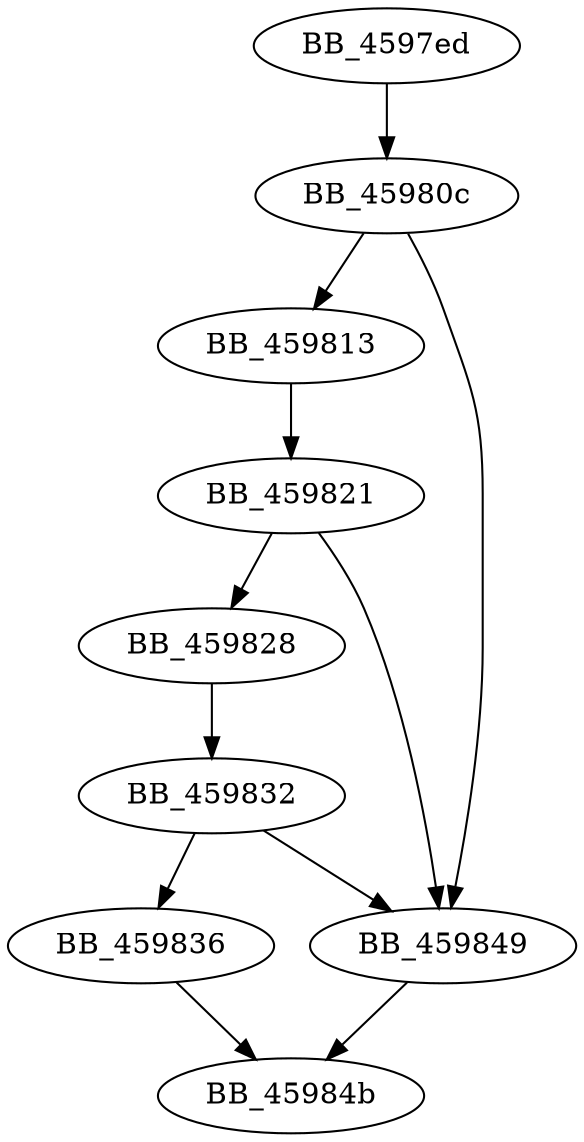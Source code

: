 DiGraph sub_4597ED{
BB_4597ed->BB_45980c
BB_45980c->BB_459813
BB_45980c->BB_459849
BB_459813->BB_459821
BB_459821->BB_459828
BB_459821->BB_459849
BB_459828->BB_459832
BB_459832->BB_459836
BB_459832->BB_459849
BB_459836->BB_45984b
BB_459849->BB_45984b
}
